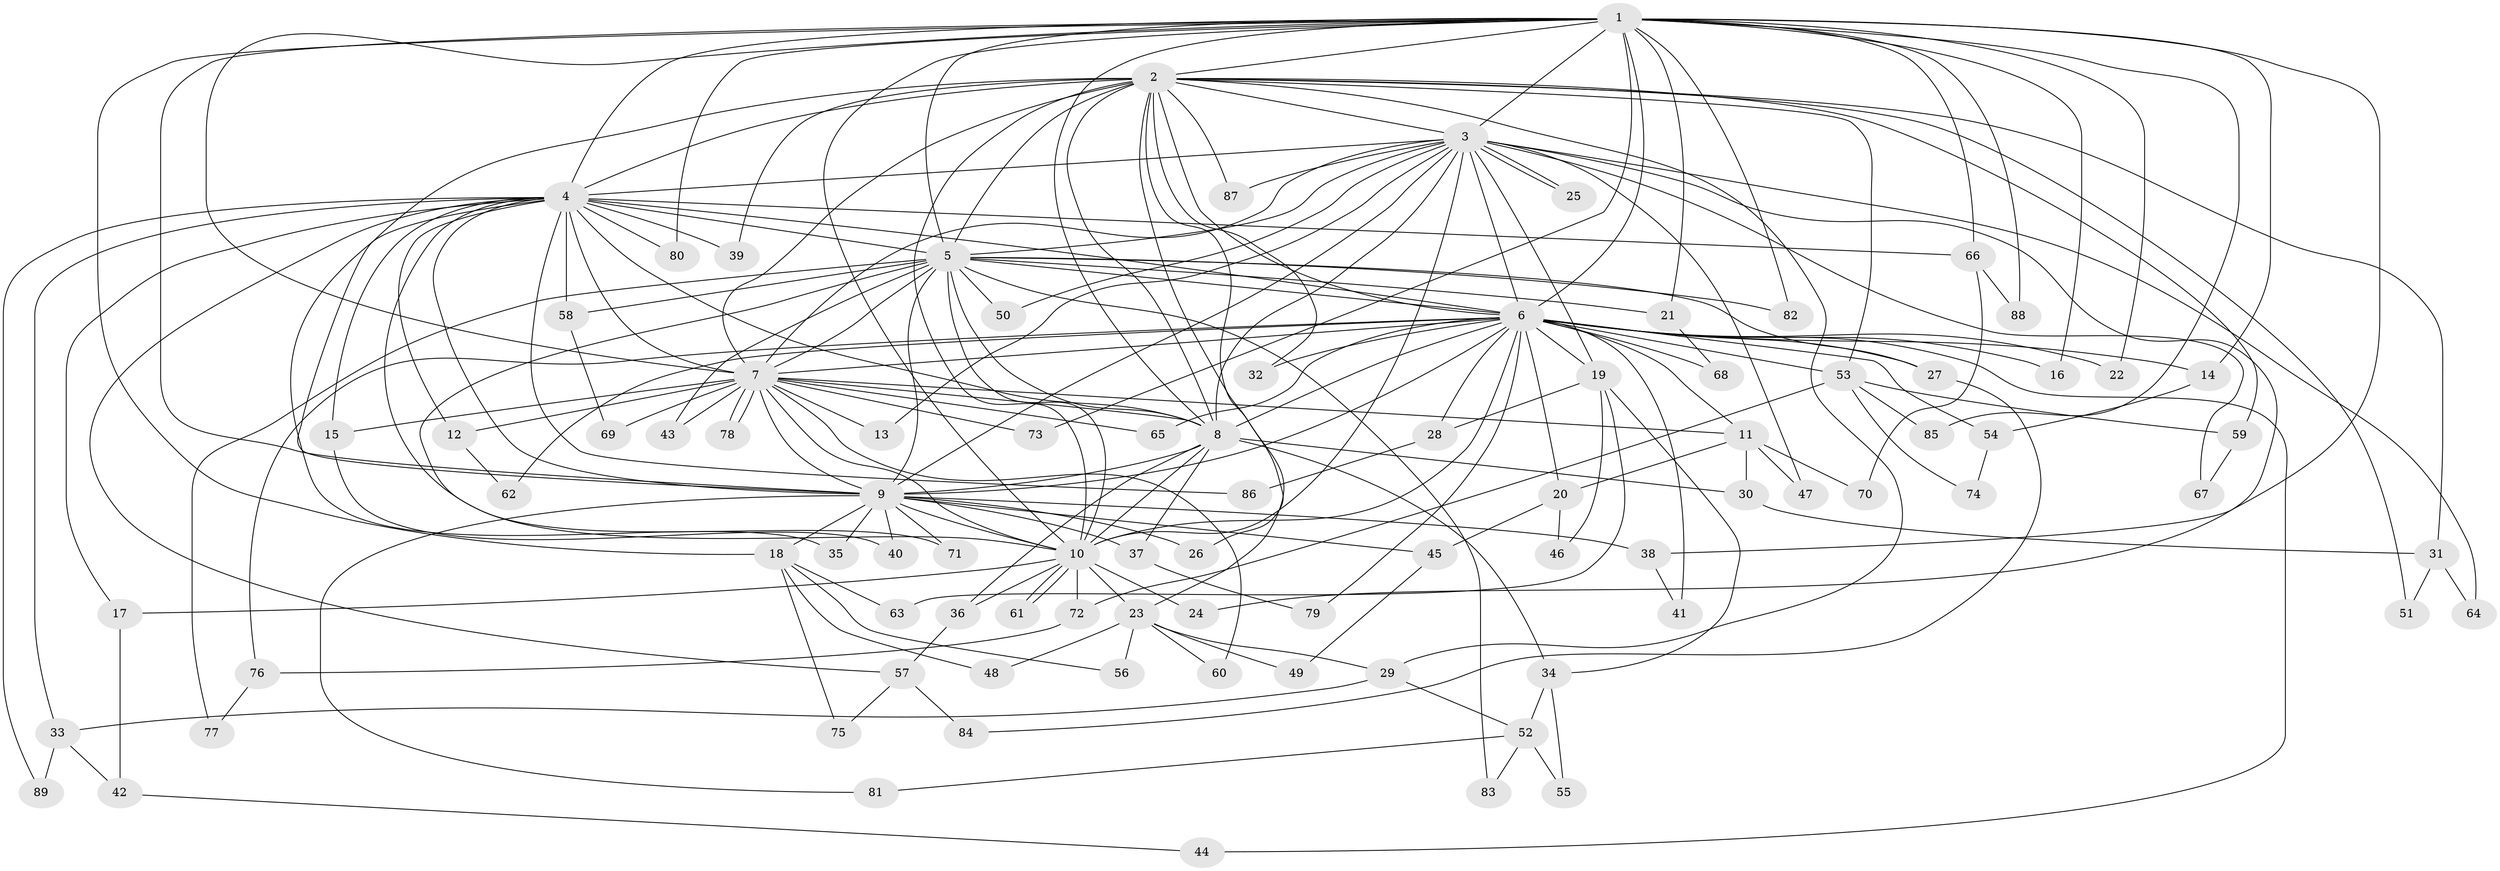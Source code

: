 // Generated by graph-tools (version 1.1) at 2025/46/03/09/25 04:46:05]
// undirected, 89 vertices, 203 edges
graph export_dot {
graph [start="1"]
  node [color=gray90,style=filled];
  1;
  2;
  3;
  4;
  5;
  6;
  7;
  8;
  9;
  10;
  11;
  12;
  13;
  14;
  15;
  16;
  17;
  18;
  19;
  20;
  21;
  22;
  23;
  24;
  25;
  26;
  27;
  28;
  29;
  30;
  31;
  32;
  33;
  34;
  35;
  36;
  37;
  38;
  39;
  40;
  41;
  42;
  43;
  44;
  45;
  46;
  47;
  48;
  49;
  50;
  51;
  52;
  53;
  54;
  55;
  56;
  57;
  58;
  59;
  60;
  61;
  62;
  63;
  64;
  65;
  66;
  67;
  68;
  69;
  70;
  71;
  72;
  73;
  74;
  75;
  76;
  77;
  78;
  79;
  80;
  81;
  82;
  83;
  84;
  85;
  86;
  87;
  88;
  89;
  1 -- 2;
  1 -- 3;
  1 -- 4;
  1 -- 5;
  1 -- 6;
  1 -- 7;
  1 -- 8;
  1 -- 9;
  1 -- 10;
  1 -- 14;
  1 -- 16;
  1 -- 18;
  1 -- 21;
  1 -- 22;
  1 -- 38;
  1 -- 66;
  1 -- 73;
  1 -- 80;
  1 -- 82;
  1 -- 85;
  1 -- 88;
  2 -- 3;
  2 -- 4;
  2 -- 5;
  2 -- 6;
  2 -- 7;
  2 -- 8;
  2 -- 9;
  2 -- 10;
  2 -- 23;
  2 -- 26;
  2 -- 29;
  2 -- 31;
  2 -- 32;
  2 -- 39;
  2 -- 51;
  2 -- 53;
  2 -- 59;
  2 -- 87;
  3 -- 4;
  3 -- 5;
  3 -- 6;
  3 -- 7;
  3 -- 8;
  3 -- 9;
  3 -- 10;
  3 -- 13;
  3 -- 19;
  3 -- 24;
  3 -- 25;
  3 -- 25;
  3 -- 47;
  3 -- 50;
  3 -- 64;
  3 -- 67;
  3 -- 87;
  4 -- 5;
  4 -- 6;
  4 -- 7;
  4 -- 8;
  4 -- 9;
  4 -- 10;
  4 -- 12;
  4 -- 15;
  4 -- 17;
  4 -- 33;
  4 -- 35;
  4 -- 39;
  4 -- 57;
  4 -- 58;
  4 -- 66;
  4 -- 80;
  4 -- 86;
  4 -- 89;
  5 -- 6;
  5 -- 7;
  5 -- 8;
  5 -- 9;
  5 -- 10;
  5 -- 21;
  5 -- 27;
  5 -- 43;
  5 -- 50;
  5 -- 58;
  5 -- 71;
  5 -- 77;
  5 -- 82;
  5 -- 83;
  6 -- 7;
  6 -- 8;
  6 -- 9;
  6 -- 10;
  6 -- 11;
  6 -- 14;
  6 -- 16;
  6 -- 19;
  6 -- 20;
  6 -- 22;
  6 -- 27;
  6 -- 28;
  6 -- 32;
  6 -- 41;
  6 -- 44;
  6 -- 53;
  6 -- 54;
  6 -- 62;
  6 -- 65;
  6 -- 68;
  6 -- 76;
  6 -- 79;
  7 -- 8;
  7 -- 9;
  7 -- 10;
  7 -- 11;
  7 -- 12;
  7 -- 13;
  7 -- 15;
  7 -- 43;
  7 -- 60;
  7 -- 65;
  7 -- 69;
  7 -- 73;
  7 -- 78;
  7 -- 78;
  8 -- 9;
  8 -- 10;
  8 -- 30;
  8 -- 34;
  8 -- 36;
  8 -- 37;
  9 -- 10;
  9 -- 18;
  9 -- 26;
  9 -- 35;
  9 -- 37;
  9 -- 38;
  9 -- 40;
  9 -- 45;
  9 -- 71;
  9 -- 81;
  10 -- 17;
  10 -- 23;
  10 -- 24;
  10 -- 36;
  10 -- 61;
  10 -- 61;
  10 -- 72;
  11 -- 20;
  11 -- 30;
  11 -- 47;
  11 -- 70;
  12 -- 62;
  14 -- 54;
  15 -- 40;
  17 -- 42;
  18 -- 48;
  18 -- 56;
  18 -- 63;
  18 -- 75;
  19 -- 28;
  19 -- 34;
  19 -- 46;
  19 -- 63;
  20 -- 45;
  20 -- 46;
  21 -- 68;
  23 -- 29;
  23 -- 48;
  23 -- 49;
  23 -- 56;
  23 -- 60;
  27 -- 84;
  28 -- 86;
  29 -- 33;
  29 -- 52;
  30 -- 31;
  31 -- 51;
  31 -- 64;
  33 -- 42;
  33 -- 89;
  34 -- 52;
  34 -- 55;
  36 -- 57;
  37 -- 79;
  38 -- 41;
  42 -- 44;
  45 -- 49;
  52 -- 55;
  52 -- 81;
  52 -- 83;
  53 -- 59;
  53 -- 72;
  53 -- 74;
  53 -- 85;
  54 -- 74;
  57 -- 75;
  57 -- 84;
  58 -- 69;
  59 -- 67;
  66 -- 70;
  66 -- 88;
  72 -- 76;
  76 -- 77;
}
